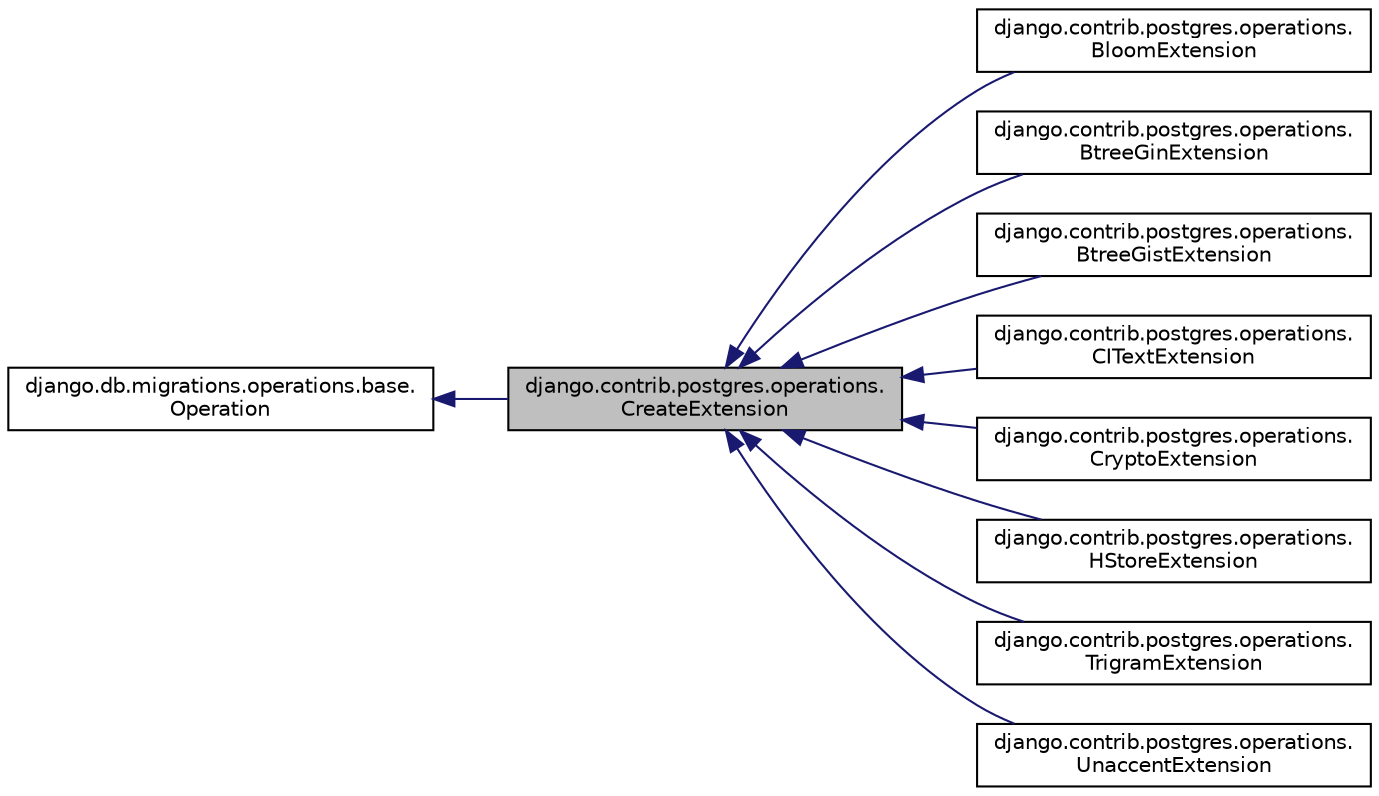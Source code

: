 digraph "django.contrib.postgres.operations.CreateExtension"
{
 // LATEX_PDF_SIZE
  edge [fontname="Helvetica",fontsize="10",labelfontname="Helvetica",labelfontsize="10"];
  node [fontname="Helvetica",fontsize="10",shape=record];
  rankdir="LR";
  Node1 [label="django.contrib.postgres.operations.\lCreateExtension",height=0.2,width=0.4,color="black", fillcolor="grey75", style="filled", fontcolor="black",tooltip=" "];
  Node2 -> Node1 [dir="back",color="midnightblue",fontsize="10",style="solid",fontname="Helvetica"];
  Node2 [label="django.db.migrations.operations.base.\lOperation",height=0.2,width=0.4,color="black", fillcolor="white", style="filled",URL="$d8/d4e/classdjango_1_1db_1_1migrations_1_1operations_1_1base_1_1_operation.html",tooltip=" "];
  Node1 -> Node3 [dir="back",color="midnightblue",fontsize="10",style="solid",fontname="Helvetica"];
  Node3 [label="django.contrib.postgres.operations.\lBloomExtension",height=0.2,width=0.4,color="black", fillcolor="white", style="filled",URL="$d5/dc4/classdjango_1_1contrib_1_1postgres_1_1operations_1_1_bloom_extension.html",tooltip=" "];
  Node1 -> Node4 [dir="back",color="midnightblue",fontsize="10",style="solid",fontname="Helvetica"];
  Node4 [label="django.contrib.postgres.operations.\lBtreeGinExtension",height=0.2,width=0.4,color="black", fillcolor="white", style="filled",URL="$d8/d2a/classdjango_1_1contrib_1_1postgres_1_1operations_1_1_btree_gin_extension.html",tooltip=" "];
  Node1 -> Node5 [dir="back",color="midnightblue",fontsize="10",style="solid",fontname="Helvetica"];
  Node5 [label="django.contrib.postgres.operations.\lBtreeGistExtension",height=0.2,width=0.4,color="black", fillcolor="white", style="filled",URL="$dd/d0f/classdjango_1_1contrib_1_1postgres_1_1operations_1_1_btree_gist_extension.html",tooltip=" "];
  Node1 -> Node6 [dir="back",color="midnightblue",fontsize="10",style="solid",fontname="Helvetica"];
  Node6 [label="django.contrib.postgres.operations.\lCITextExtension",height=0.2,width=0.4,color="black", fillcolor="white", style="filled",URL="$d3/d0e/classdjango_1_1contrib_1_1postgres_1_1operations_1_1_c_i_text_extension.html",tooltip=" "];
  Node1 -> Node7 [dir="back",color="midnightblue",fontsize="10",style="solid",fontname="Helvetica"];
  Node7 [label="django.contrib.postgres.operations.\lCryptoExtension",height=0.2,width=0.4,color="black", fillcolor="white", style="filled",URL="$db/d48/classdjango_1_1contrib_1_1postgres_1_1operations_1_1_crypto_extension.html",tooltip=" "];
  Node1 -> Node8 [dir="back",color="midnightblue",fontsize="10",style="solid",fontname="Helvetica"];
  Node8 [label="django.contrib.postgres.operations.\lHStoreExtension",height=0.2,width=0.4,color="black", fillcolor="white", style="filled",URL="$dd/d72/classdjango_1_1contrib_1_1postgres_1_1operations_1_1_h_store_extension.html",tooltip=" "];
  Node1 -> Node9 [dir="back",color="midnightblue",fontsize="10",style="solid",fontname="Helvetica"];
  Node9 [label="django.contrib.postgres.operations.\lTrigramExtension",height=0.2,width=0.4,color="black", fillcolor="white", style="filled",URL="$d8/de1/classdjango_1_1contrib_1_1postgres_1_1operations_1_1_trigram_extension.html",tooltip=" "];
  Node1 -> Node10 [dir="back",color="midnightblue",fontsize="10",style="solid",fontname="Helvetica"];
  Node10 [label="django.contrib.postgres.operations.\lUnaccentExtension",height=0.2,width=0.4,color="black", fillcolor="white", style="filled",URL="$dd/d68/classdjango_1_1contrib_1_1postgres_1_1operations_1_1_unaccent_extension.html",tooltip=" "];
}
